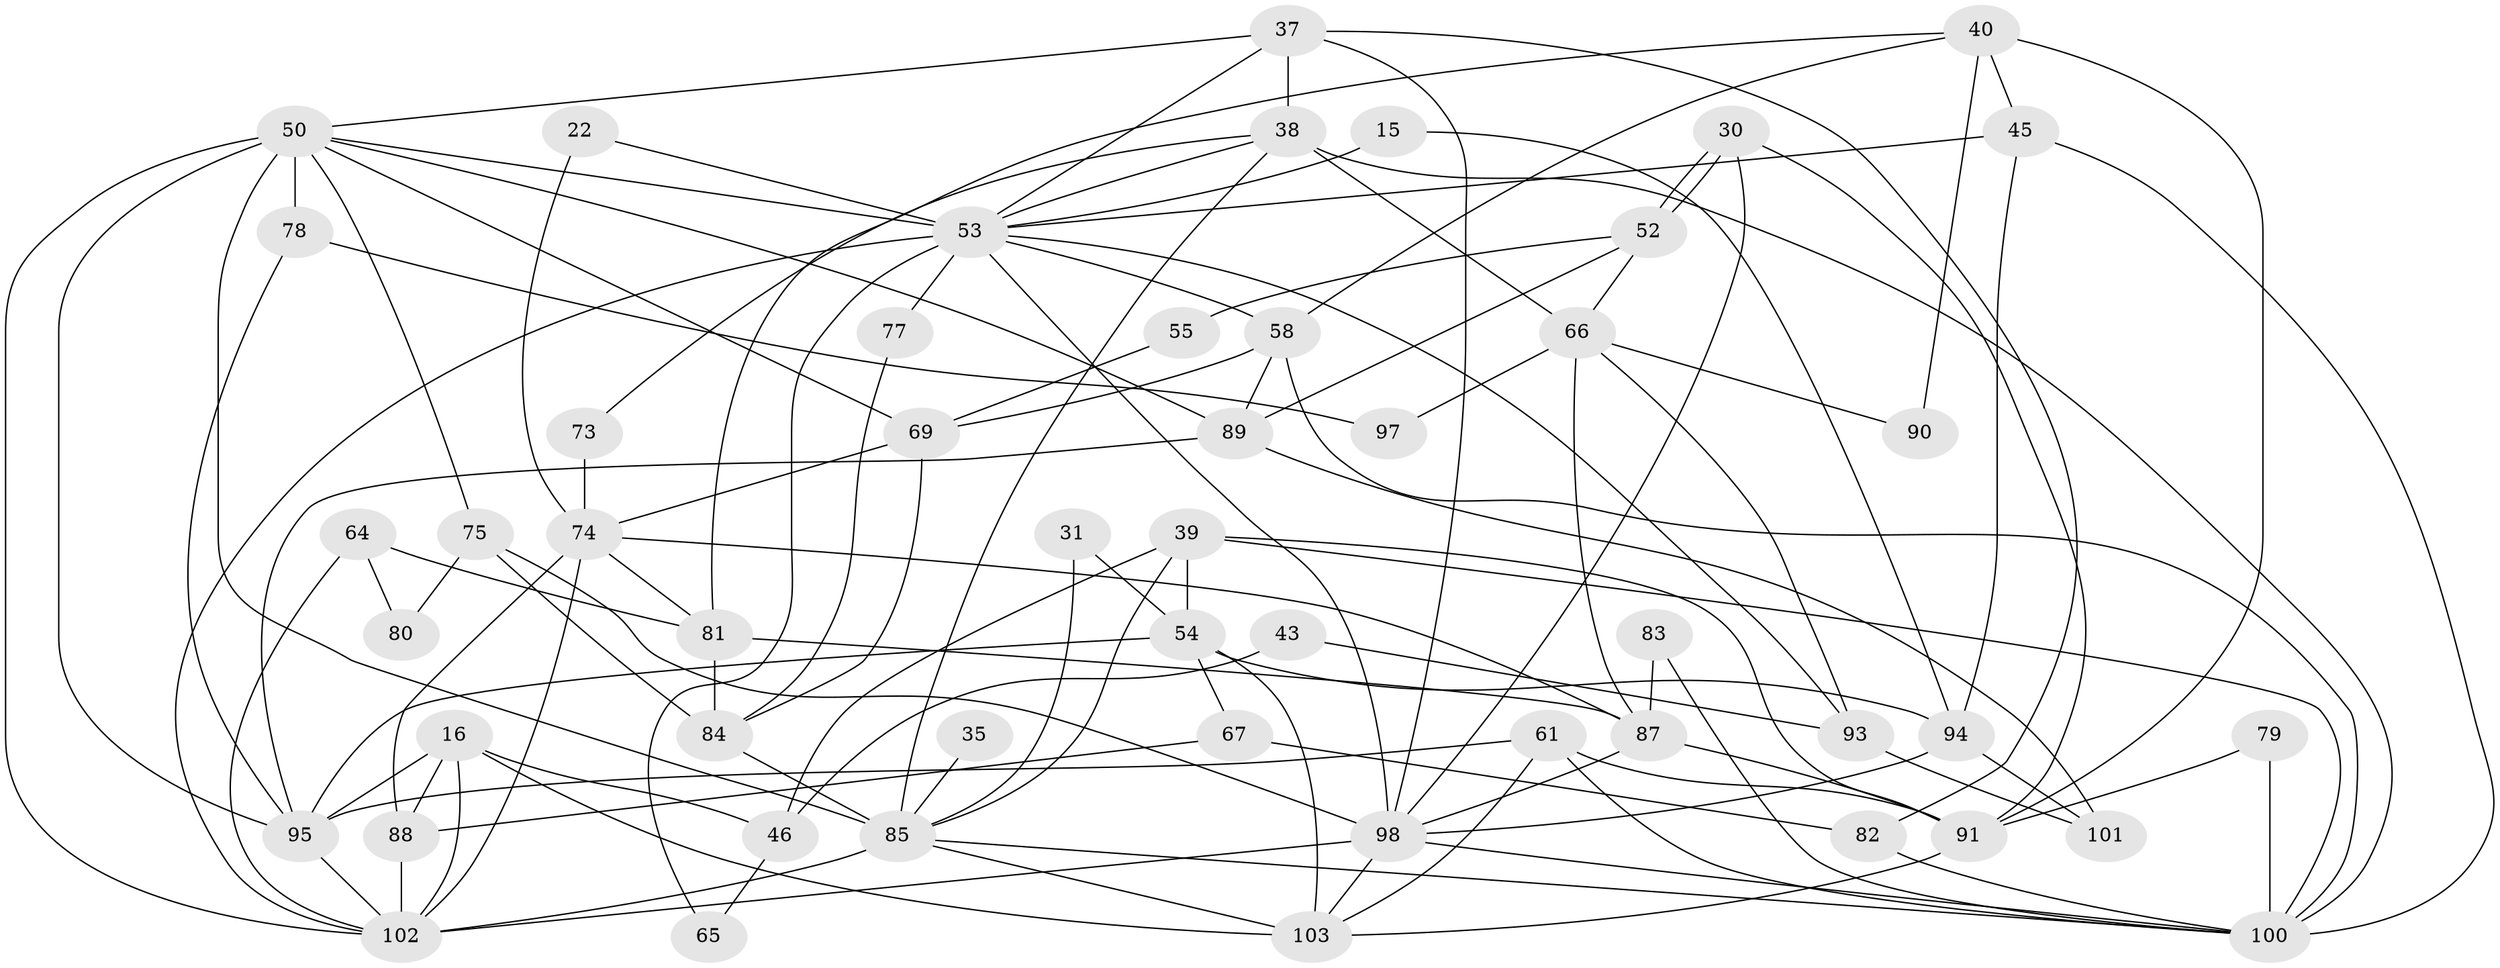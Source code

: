 // original degree distribution, {5: 0.1262135922330097, 4: 0.30097087378640774, 3: 0.24271844660194175, 6: 0.11650485436893204, 2: 0.1553398058252427, 7: 0.038834951456310676, 8: 0.019417475728155338}
// Generated by graph-tools (version 1.1) at 2025/52/03/09/25 04:52:17]
// undirected, 51 vertices, 117 edges
graph export_dot {
graph [start="1"]
  node [color=gray90,style=filled];
  15;
  16 [super="+12"];
  22;
  30;
  31;
  35;
  37 [super="+8"];
  38 [super="+3+7"];
  39 [super="+20"];
  40;
  43;
  45;
  46;
  50 [super="+34+17"];
  52;
  53 [super="+2+33"];
  54 [super="+27"];
  55;
  58;
  61;
  64;
  65;
  66 [super="+24"];
  67;
  69 [super="+44"];
  73;
  74 [super="+29+49"];
  75;
  77;
  78 [super="+41"];
  79;
  80;
  81 [super="+42"];
  82;
  83;
  84;
  85 [super="+5+57+68"];
  87 [super="+23+76"];
  88 [super="+72"];
  89;
  90;
  91 [super="+71+25"];
  93;
  94 [super="+86"];
  95;
  97;
  98 [super="+59+63+48"];
  100 [super="+99"];
  101 [super="+96"];
  102 [super="+21+56+51"];
  103 [super="+92"];
  15 -- 53;
  15 -- 94;
  16 -- 95;
  16 -- 88 [weight=2];
  16 -- 46;
  16 -- 103 [weight=2];
  16 -- 102;
  22 -- 53;
  22 -- 74;
  30 -- 52;
  30 -- 52;
  30 -- 91;
  30 -- 98;
  31 -- 54;
  31 -- 85;
  35 -- 85 [weight=3];
  37 -- 38 [weight=2];
  37 -- 82;
  37 -- 53;
  37 -- 98 [weight=2];
  37 -- 50;
  38 -- 100 [weight=3];
  38 -- 73;
  38 -- 66 [weight=2];
  38 -- 85;
  38 -- 53 [weight=2];
  39 -- 54;
  39 -- 100;
  39 -- 91;
  39 -- 46;
  39 -- 85;
  40 -- 91 [weight=2];
  40 -- 45;
  40 -- 58;
  40 -- 90;
  40 -- 81;
  43 -- 93;
  43 -- 46;
  45 -- 94;
  45 -- 53;
  45 -- 100;
  46 -- 65;
  50 -- 75;
  50 -- 53;
  50 -- 85 [weight=5];
  50 -- 69;
  50 -- 78 [weight=3];
  50 -- 89;
  50 -- 95;
  50 -- 102;
  52 -- 89;
  52 -- 55;
  52 -- 66;
  53 -- 65;
  53 -- 93;
  53 -- 58;
  53 -- 77;
  53 -- 102 [weight=3];
  53 -- 98;
  54 -- 95;
  54 -- 67;
  54 -- 94 [weight=2];
  54 -- 103;
  55 -- 69;
  58 -- 89;
  58 -- 100;
  58 -- 69;
  61 -- 95;
  61 -- 103;
  61 -- 91;
  61 -- 100;
  64 -- 80;
  64 -- 81;
  64 -- 102 [weight=2];
  66 -- 93;
  66 -- 87 [weight=2];
  66 -- 97;
  66 -- 90;
  67 -- 82;
  67 -- 88;
  69 -- 84;
  69 -- 74;
  73 -- 74;
  74 -- 87 [weight=2];
  74 -- 88 [weight=3];
  74 -- 102;
  74 -- 81;
  75 -- 80;
  75 -- 84;
  75 -- 98;
  77 -- 84;
  78 -- 97;
  78 -- 95;
  79 -- 91;
  79 -- 100;
  81 -- 84;
  81 -- 87;
  82 -- 100;
  83 -- 87;
  83 -- 100;
  84 -- 85;
  85 -- 103 [weight=2];
  85 -- 102 [weight=2];
  85 -- 100;
  87 -- 91 [weight=2];
  87 -- 98;
  88 -- 102;
  89 -- 95;
  89 -- 101 [weight=2];
  91 -- 103;
  93 -- 101;
  94 -- 101;
  94 -- 98;
  95 -- 102 [weight=2];
  98 -- 102 [weight=4];
  98 -- 103 [weight=2];
  98 -- 100 [weight=2];
}
